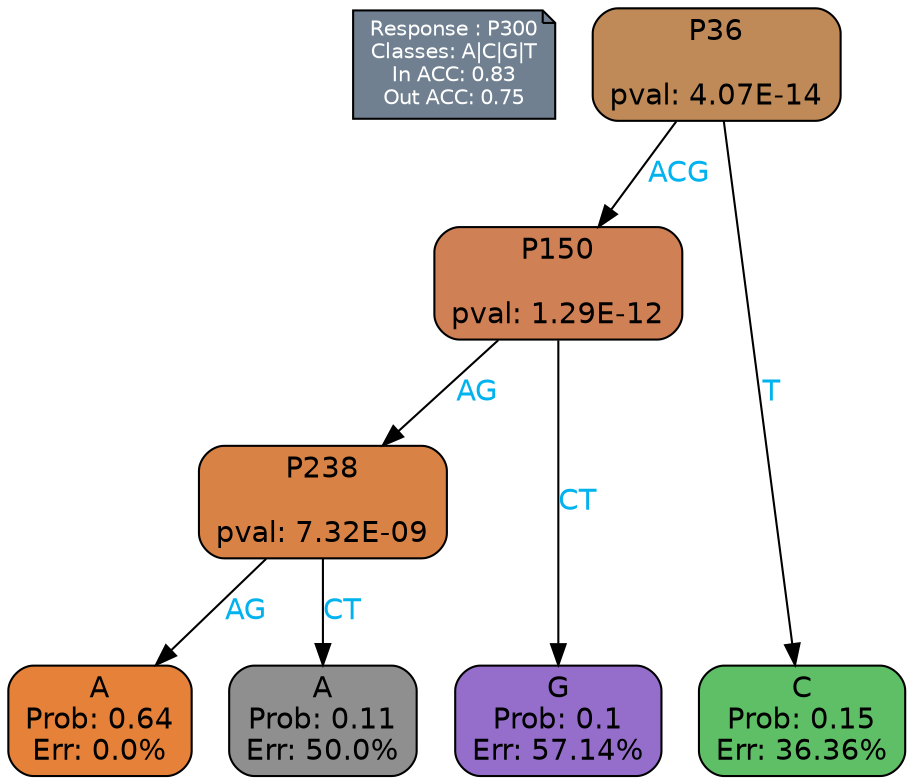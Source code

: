 digraph Tree {
node [shape=box, style="filled, rounded", color="black", fontname=helvetica] ;
graph [ranksep=equally, splines=polylines, bgcolor=transparent, dpi=600] ;
edge [fontname=helvetica] ;
LEGEND [label="Response : P300
Classes: A|C|G|T
In ACC: 0.83
Out ACC: 0.75
",shape=note,align=left,style=filled,fillcolor="slategray",fontcolor="white",fontsize=10];1 [label="P36

pval: 4.07E-14", fillcolor="#bf8a58"] ;
2 [label="P150

pval: 1.29E-12", fillcolor="#d08055"] ;
3 [label="P238

pval: 7.32E-09", fillcolor="#d88345"] ;
4 [label="A
Prob: 0.64
Err: 0.0%", fillcolor="#e58139"] ;
5 [label="A
Prob: 0.11
Err: 50.0%", fillcolor="#8f8f8f"] ;
6 [label="G
Prob: 0.1
Err: 57.14%", fillcolor="#956ecc"] ;
7 [label="C
Prob: 0.15
Err: 36.36%", fillcolor="#5fbf67"] ;
1 -> 2 [label="ACG",fontcolor=deepskyblue2] ;
1 -> 7 [label="T",fontcolor=deepskyblue2] ;
2 -> 3 [label="AG",fontcolor=deepskyblue2] ;
2 -> 6 [label="CT",fontcolor=deepskyblue2] ;
3 -> 4 [label="AG",fontcolor=deepskyblue2] ;
3 -> 5 [label="CT",fontcolor=deepskyblue2] ;
{rank = same; 4;5;6;7;}{rank = same; LEGEND;1;}}